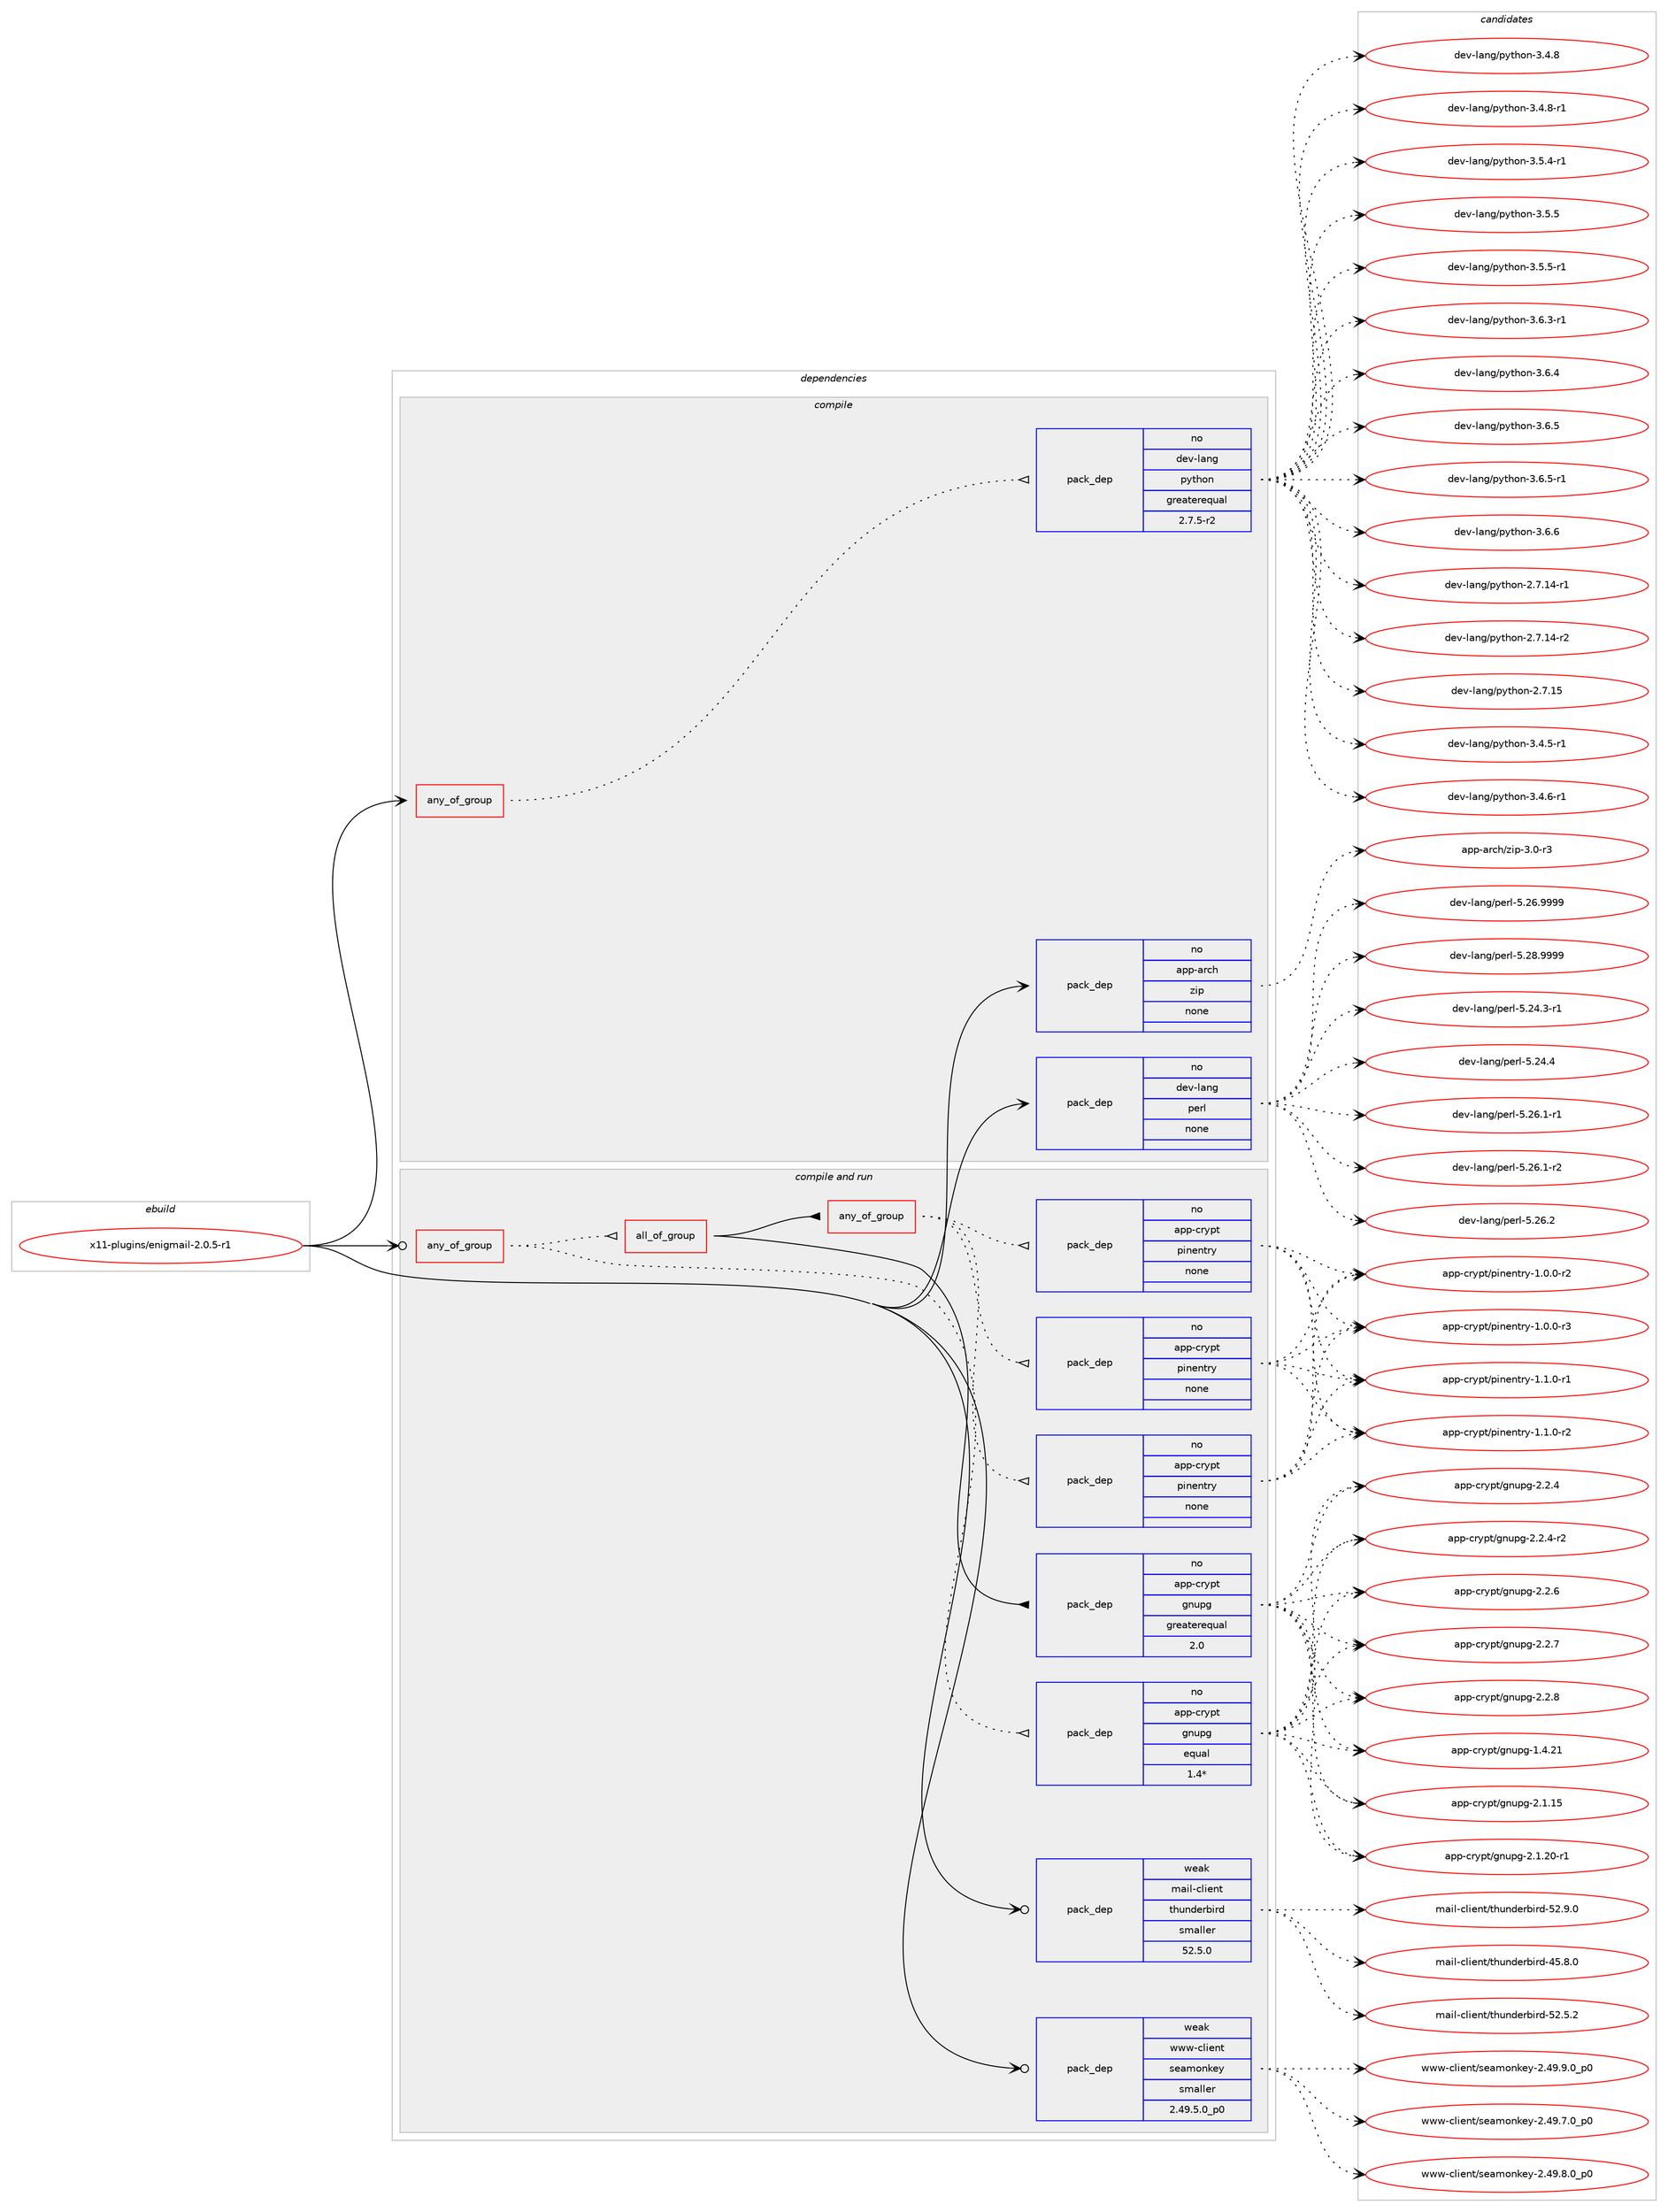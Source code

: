 digraph prolog {

# *************
# Graph options
# *************

newrank=true;
concentrate=true;
compound=true;
graph [rankdir=LR,fontname=Helvetica,fontsize=10,ranksep=1.5];#, ranksep=2.5, nodesep=0.2];
edge  [arrowhead=vee];
node  [fontname=Helvetica,fontsize=10];

# **********
# The ebuild
# **********

subgraph cluster_leftcol {
color=gray;
rank=same;
label=<<i>ebuild</i>>;
id [label="x11-plugins/enigmail-2.0.5-r1", color=red, width=4, href="../x11-plugins/enigmail-2.0.5-r1.svg"];
}

# ****************
# The dependencies
# ****************

subgraph cluster_midcol {
color=gray;
label=<<i>dependencies</i>>;
subgraph cluster_compile {
fillcolor="#eeeeee";
style=filled;
label=<<i>compile</i>>;
subgraph any149 {
dependency10273 [label=<<TABLE BORDER="0" CELLBORDER="1" CELLSPACING="0" CELLPADDING="4"><TR><TD CELLPADDING="10">any_of_group</TD></TR></TABLE>>, shape=none, color=red];subgraph pack7979 {
dependency10274 [label=<<TABLE BORDER="0" CELLBORDER="1" CELLSPACING="0" CELLPADDING="4" WIDTH="220"><TR><TD ROWSPAN="6" CELLPADDING="30">pack_dep</TD></TR><TR><TD WIDTH="110">no</TD></TR><TR><TD>dev-lang</TD></TR><TR><TD>python</TD></TR><TR><TD>greaterequal</TD></TR><TR><TD>2.7.5-r2</TD></TR></TABLE>>, shape=none, color=blue];
}
dependency10273:e -> dependency10274:w [weight=20,style="dotted",arrowhead="oinv"];
}
id:e -> dependency10273:w [weight=20,style="solid",arrowhead="vee"];
subgraph pack7980 {
dependency10275 [label=<<TABLE BORDER="0" CELLBORDER="1" CELLSPACING="0" CELLPADDING="4" WIDTH="220"><TR><TD ROWSPAN="6" CELLPADDING="30">pack_dep</TD></TR><TR><TD WIDTH="110">no</TD></TR><TR><TD>app-arch</TD></TR><TR><TD>zip</TD></TR><TR><TD>none</TD></TR><TR><TD></TD></TR></TABLE>>, shape=none, color=blue];
}
id:e -> dependency10275:w [weight=20,style="solid",arrowhead="vee"];
subgraph pack7981 {
dependency10276 [label=<<TABLE BORDER="0" CELLBORDER="1" CELLSPACING="0" CELLPADDING="4" WIDTH="220"><TR><TD ROWSPAN="6" CELLPADDING="30">pack_dep</TD></TR><TR><TD WIDTH="110">no</TD></TR><TR><TD>dev-lang</TD></TR><TR><TD>perl</TD></TR><TR><TD>none</TD></TR><TR><TD></TD></TR></TABLE>>, shape=none, color=blue];
}
id:e -> dependency10276:w [weight=20,style="solid",arrowhead="vee"];
}
subgraph cluster_compileandrun {
fillcolor="#eeeeee";
style=filled;
label=<<i>compile and run</i>>;
subgraph any150 {
dependency10277 [label=<<TABLE BORDER="0" CELLBORDER="1" CELLSPACING="0" CELLPADDING="4"><TR><TD CELLPADDING="10">any_of_group</TD></TR></TABLE>>, shape=none, color=red];subgraph all17 {
dependency10278 [label=<<TABLE BORDER="0" CELLBORDER="1" CELLSPACING="0" CELLPADDING="4"><TR><TD CELLPADDING="10">all_of_group</TD></TR></TABLE>>, shape=none, color=red];subgraph pack7982 {
dependency10279 [label=<<TABLE BORDER="0" CELLBORDER="1" CELLSPACING="0" CELLPADDING="4" WIDTH="220"><TR><TD ROWSPAN="6" CELLPADDING="30">pack_dep</TD></TR><TR><TD WIDTH="110">no</TD></TR><TR><TD>app-crypt</TD></TR><TR><TD>gnupg</TD></TR><TR><TD>greaterequal</TD></TR><TR><TD>2.0</TD></TR></TABLE>>, shape=none, color=blue];
}
dependency10278:e -> dependency10279:w [weight=20,style="solid",arrowhead="inv"];
subgraph any151 {
dependency10280 [label=<<TABLE BORDER="0" CELLBORDER="1" CELLSPACING="0" CELLPADDING="4"><TR><TD CELLPADDING="10">any_of_group</TD></TR></TABLE>>, shape=none, color=red];subgraph pack7983 {
dependency10281 [label=<<TABLE BORDER="0" CELLBORDER="1" CELLSPACING="0" CELLPADDING="4" WIDTH="220"><TR><TD ROWSPAN="6" CELLPADDING="30">pack_dep</TD></TR><TR><TD WIDTH="110">no</TD></TR><TR><TD>app-crypt</TD></TR><TR><TD>pinentry</TD></TR><TR><TD>none</TD></TR><TR><TD></TD></TR></TABLE>>, shape=none, color=blue];
}
dependency10280:e -> dependency10281:w [weight=20,style="dotted",arrowhead="oinv"];
subgraph pack7984 {
dependency10282 [label=<<TABLE BORDER="0" CELLBORDER="1" CELLSPACING="0" CELLPADDING="4" WIDTH="220"><TR><TD ROWSPAN="6" CELLPADDING="30">pack_dep</TD></TR><TR><TD WIDTH="110">no</TD></TR><TR><TD>app-crypt</TD></TR><TR><TD>pinentry</TD></TR><TR><TD>none</TD></TR><TR><TD></TD></TR></TABLE>>, shape=none, color=blue];
}
dependency10280:e -> dependency10282:w [weight=20,style="dotted",arrowhead="oinv"];
subgraph pack7985 {
dependency10283 [label=<<TABLE BORDER="0" CELLBORDER="1" CELLSPACING="0" CELLPADDING="4" WIDTH="220"><TR><TD ROWSPAN="6" CELLPADDING="30">pack_dep</TD></TR><TR><TD WIDTH="110">no</TD></TR><TR><TD>app-crypt</TD></TR><TR><TD>pinentry</TD></TR><TR><TD>none</TD></TR><TR><TD></TD></TR></TABLE>>, shape=none, color=blue];
}
dependency10280:e -> dependency10283:w [weight=20,style="dotted",arrowhead="oinv"];
}
dependency10278:e -> dependency10280:w [weight=20,style="solid",arrowhead="inv"];
}
dependency10277:e -> dependency10278:w [weight=20,style="dotted",arrowhead="oinv"];
subgraph pack7986 {
dependency10284 [label=<<TABLE BORDER="0" CELLBORDER="1" CELLSPACING="0" CELLPADDING="4" WIDTH="220"><TR><TD ROWSPAN="6" CELLPADDING="30">pack_dep</TD></TR><TR><TD WIDTH="110">no</TD></TR><TR><TD>app-crypt</TD></TR><TR><TD>gnupg</TD></TR><TR><TD>equal</TD></TR><TR><TD>1.4*</TD></TR></TABLE>>, shape=none, color=blue];
}
dependency10277:e -> dependency10284:w [weight=20,style="dotted",arrowhead="oinv"];
}
id:e -> dependency10277:w [weight=20,style="solid",arrowhead="odotvee"];
subgraph pack7987 {
dependency10285 [label=<<TABLE BORDER="0" CELLBORDER="1" CELLSPACING="0" CELLPADDING="4" WIDTH="220"><TR><TD ROWSPAN="6" CELLPADDING="30">pack_dep</TD></TR><TR><TD WIDTH="110">weak</TD></TR><TR><TD>mail-client</TD></TR><TR><TD>thunderbird</TD></TR><TR><TD>smaller</TD></TR><TR><TD>52.5.0</TD></TR></TABLE>>, shape=none, color=blue];
}
id:e -> dependency10285:w [weight=20,style="solid",arrowhead="odotvee"];
subgraph pack7988 {
dependency10286 [label=<<TABLE BORDER="0" CELLBORDER="1" CELLSPACING="0" CELLPADDING="4" WIDTH="220"><TR><TD ROWSPAN="6" CELLPADDING="30">pack_dep</TD></TR><TR><TD WIDTH="110">weak</TD></TR><TR><TD>www-client</TD></TR><TR><TD>seamonkey</TD></TR><TR><TD>smaller</TD></TR><TR><TD>2.49.5.0_p0</TD></TR></TABLE>>, shape=none, color=blue];
}
id:e -> dependency10286:w [weight=20,style="solid",arrowhead="odotvee"];
}
subgraph cluster_run {
fillcolor="#eeeeee";
style=filled;
label=<<i>run</i>>;
}
}

# **************
# The candidates
# **************

subgraph cluster_choices {
rank=same;
color=gray;
label=<<i>candidates</i>>;

subgraph choice7979 {
color=black;
nodesep=1;
choice100101118451089711010347112121116104111110455046554649524511449 [label="dev-lang/python-2.7.14-r1", color=red, width=4,href="../dev-lang/python-2.7.14-r1.svg"];
choice100101118451089711010347112121116104111110455046554649524511450 [label="dev-lang/python-2.7.14-r2", color=red, width=4,href="../dev-lang/python-2.7.14-r2.svg"];
choice10010111845108971101034711212111610411111045504655464953 [label="dev-lang/python-2.7.15", color=red, width=4,href="../dev-lang/python-2.7.15.svg"];
choice1001011184510897110103471121211161041111104551465246534511449 [label="dev-lang/python-3.4.5-r1", color=red, width=4,href="../dev-lang/python-3.4.5-r1.svg"];
choice1001011184510897110103471121211161041111104551465246544511449 [label="dev-lang/python-3.4.6-r1", color=red, width=4,href="../dev-lang/python-3.4.6-r1.svg"];
choice100101118451089711010347112121116104111110455146524656 [label="dev-lang/python-3.4.8", color=red, width=4,href="../dev-lang/python-3.4.8.svg"];
choice1001011184510897110103471121211161041111104551465246564511449 [label="dev-lang/python-3.4.8-r1", color=red, width=4,href="../dev-lang/python-3.4.8-r1.svg"];
choice1001011184510897110103471121211161041111104551465346524511449 [label="dev-lang/python-3.5.4-r1", color=red, width=4,href="../dev-lang/python-3.5.4-r1.svg"];
choice100101118451089711010347112121116104111110455146534653 [label="dev-lang/python-3.5.5", color=red, width=4,href="../dev-lang/python-3.5.5.svg"];
choice1001011184510897110103471121211161041111104551465346534511449 [label="dev-lang/python-3.5.5-r1", color=red, width=4,href="../dev-lang/python-3.5.5-r1.svg"];
choice1001011184510897110103471121211161041111104551465446514511449 [label="dev-lang/python-3.6.3-r1", color=red, width=4,href="../dev-lang/python-3.6.3-r1.svg"];
choice100101118451089711010347112121116104111110455146544652 [label="dev-lang/python-3.6.4", color=red, width=4,href="../dev-lang/python-3.6.4.svg"];
choice100101118451089711010347112121116104111110455146544653 [label="dev-lang/python-3.6.5", color=red, width=4,href="../dev-lang/python-3.6.5.svg"];
choice1001011184510897110103471121211161041111104551465446534511449 [label="dev-lang/python-3.6.5-r1", color=red, width=4,href="../dev-lang/python-3.6.5-r1.svg"];
choice100101118451089711010347112121116104111110455146544654 [label="dev-lang/python-3.6.6", color=red, width=4,href="../dev-lang/python-3.6.6.svg"];
dependency10274:e -> choice100101118451089711010347112121116104111110455046554649524511449:w [style=dotted,weight="100"];
dependency10274:e -> choice100101118451089711010347112121116104111110455046554649524511450:w [style=dotted,weight="100"];
dependency10274:e -> choice10010111845108971101034711212111610411111045504655464953:w [style=dotted,weight="100"];
dependency10274:e -> choice1001011184510897110103471121211161041111104551465246534511449:w [style=dotted,weight="100"];
dependency10274:e -> choice1001011184510897110103471121211161041111104551465246544511449:w [style=dotted,weight="100"];
dependency10274:e -> choice100101118451089711010347112121116104111110455146524656:w [style=dotted,weight="100"];
dependency10274:e -> choice1001011184510897110103471121211161041111104551465246564511449:w [style=dotted,weight="100"];
dependency10274:e -> choice1001011184510897110103471121211161041111104551465346524511449:w [style=dotted,weight="100"];
dependency10274:e -> choice100101118451089711010347112121116104111110455146534653:w [style=dotted,weight="100"];
dependency10274:e -> choice1001011184510897110103471121211161041111104551465346534511449:w [style=dotted,weight="100"];
dependency10274:e -> choice1001011184510897110103471121211161041111104551465446514511449:w [style=dotted,weight="100"];
dependency10274:e -> choice100101118451089711010347112121116104111110455146544652:w [style=dotted,weight="100"];
dependency10274:e -> choice100101118451089711010347112121116104111110455146544653:w [style=dotted,weight="100"];
dependency10274:e -> choice1001011184510897110103471121211161041111104551465446534511449:w [style=dotted,weight="100"];
dependency10274:e -> choice100101118451089711010347112121116104111110455146544654:w [style=dotted,weight="100"];
}
subgraph choice7980 {
color=black;
nodesep=1;
choice9711211245971149910447122105112455146484511451 [label="app-arch/zip-3.0-r3", color=red, width=4,href="../app-arch/zip-3.0-r3.svg"];
dependency10275:e -> choice9711211245971149910447122105112455146484511451:w [style=dotted,weight="100"];
}
subgraph choice7981 {
color=black;
nodesep=1;
choice100101118451089711010347112101114108455346505246514511449 [label="dev-lang/perl-5.24.3-r1", color=red, width=4,href="../dev-lang/perl-5.24.3-r1.svg"];
choice10010111845108971101034711210111410845534650524652 [label="dev-lang/perl-5.24.4", color=red, width=4,href="../dev-lang/perl-5.24.4.svg"];
choice100101118451089711010347112101114108455346505446494511449 [label="dev-lang/perl-5.26.1-r1", color=red, width=4,href="../dev-lang/perl-5.26.1-r1.svg"];
choice100101118451089711010347112101114108455346505446494511450 [label="dev-lang/perl-5.26.1-r2", color=red, width=4,href="../dev-lang/perl-5.26.1-r2.svg"];
choice10010111845108971101034711210111410845534650544650 [label="dev-lang/perl-5.26.2", color=red, width=4,href="../dev-lang/perl-5.26.2.svg"];
choice10010111845108971101034711210111410845534650544657575757 [label="dev-lang/perl-5.26.9999", color=red, width=4,href="../dev-lang/perl-5.26.9999.svg"];
choice10010111845108971101034711210111410845534650564657575757 [label="dev-lang/perl-5.28.9999", color=red, width=4,href="../dev-lang/perl-5.28.9999.svg"];
dependency10276:e -> choice100101118451089711010347112101114108455346505246514511449:w [style=dotted,weight="100"];
dependency10276:e -> choice10010111845108971101034711210111410845534650524652:w [style=dotted,weight="100"];
dependency10276:e -> choice100101118451089711010347112101114108455346505446494511449:w [style=dotted,weight="100"];
dependency10276:e -> choice100101118451089711010347112101114108455346505446494511450:w [style=dotted,weight="100"];
dependency10276:e -> choice10010111845108971101034711210111410845534650544650:w [style=dotted,weight="100"];
dependency10276:e -> choice10010111845108971101034711210111410845534650544657575757:w [style=dotted,weight="100"];
dependency10276:e -> choice10010111845108971101034711210111410845534650564657575757:w [style=dotted,weight="100"];
}
subgraph choice7982 {
color=black;
nodesep=1;
choice9711211245991141211121164710311011711210345494652465049 [label="app-crypt/gnupg-1.4.21", color=red, width=4,href="../app-crypt/gnupg-1.4.21.svg"];
choice9711211245991141211121164710311011711210345504649464953 [label="app-crypt/gnupg-2.1.15", color=red, width=4,href="../app-crypt/gnupg-2.1.15.svg"];
choice97112112459911412111211647103110117112103455046494650484511449 [label="app-crypt/gnupg-2.1.20-r1", color=red, width=4,href="../app-crypt/gnupg-2.1.20-r1.svg"];
choice97112112459911412111211647103110117112103455046504652 [label="app-crypt/gnupg-2.2.4", color=red, width=4,href="../app-crypt/gnupg-2.2.4.svg"];
choice971121124599114121112116471031101171121034550465046524511450 [label="app-crypt/gnupg-2.2.4-r2", color=red, width=4,href="../app-crypt/gnupg-2.2.4-r2.svg"];
choice97112112459911412111211647103110117112103455046504654 [label="app-crypt/gnupg-2.2.6", color=red, width=4,href="../app-crypt/gnupg-2.2.6.svg"];
choice97112112459911412111211647103110117112103455046504655 [label="app-crypt/gnupg-2.2.7", color=red, width=4,href="../app-crypt/gnupg-2.2.7.svg"];
choice97112112459911412111211647103110117112103455046504656 [label="app-crypt/gnupg-2.2.8", color=red, width=4,href="../app-crypt/gnupg-2.2.8.svg"];
dependency10279:e -> choice9711211245991141211121164710311011711210345494652465049:w [style=dotted,weight="100"];
dependency10279:e -> choice9711211245991141211121164710311011711210345504649464953:w [style=dotted,weight="100"];
dependency10279:e -> choice97112112459911412111211647103110117112103455046494650484511449:w [style=dotted,weight="100"];
dependency10279:e -> choice97112112459911412111211647103110117112103455046504652:w [style=dotted,weight="100"];
dependency10279:e -> choice971121124599114121112116471031101171121034550465046524511450:w [style=dotted,weight="100"];
dependency10279:e -> choice97112112459911412111211647103110117112103455046504654:w [style=dotted,weight="100"];
dependency10279:e -> choice97112112459911412111211647103110117112103455046504655:w [style=dotted,weight="100"];
dependency10279:e -> choice97112112459911412111211647103110117112103455046504656:w [style=dotted,weight="100"];
}
subgraph choice7983 {
color=black;
nodesep=1;
choice971121124599114121112116471121051101011101161141214549464846484511450 [label="app-crypt/pinentry-1.0.0-r2", color=red, width=4,href="../app-crypt/pinentry-1.0.0-r2.svg"];
choice971121124599114121112116471121051101011101161141214549464846484511451 [label="app-crypt/pinentry-1.0.0-r3", color=red, width=4,href="../app-crypt/pinentry-1.0.0-r3.svg"];
choice971121124599114121112116471121051101011101161141214549464946484511449 [label="app-crypt/pinentry-1.1.0-r1", color=red, width=4,href="../app-crypt/pinentry-1.1.0-r1.svg"];
choice971121124599114121112116471121051101011101161141214549464946484511450 [label="app-crypt/pinentry-1.1.0-r2", color=red, width=4,href="../app-crypt/pinentry-1.1.0-r2.svg"];
dependency10281:e -> choice971121124599114121112116471121051101011101161141214549464846484511450:w [style=dotted,weight="100"];
dependency10281:e -> choice971121124599114121112116471121051101011101161141214549464846484511451:w [style=dotted,weight="100"];
dependency10281:e -> choice971121124599114121112116471121051101011101161141214549464946484511449:w [style=dotted,weight="100"];
dependency10281:e -> choice971121124599114121112116471121051101011101161141214549464946484511450:w [style=dotted,weight="100"];
}
subgraph choice7984 {
color=black;
nodesep=1;
choice971121124599114121112116471121051101011101161141214549464846484511450 [label="app-crypt/pinentry-1.0.0-r2", color=red, width=4,href="../app-crypt/pinentry-1.0.0-r2.svg"];
choice971121124599114121112116471121051101011101161141214549464846484511451 [label="app-crypt/pinentry-1.0.0-r3", color=red, width=4,href="../app-crypt/pinentry-1.0.0-r3.svg"];
choice971121124599114121112116471121051101011101161141214549464946484511449 [label="app-crypt/pinentry-1.1.0-r1", color=red, width=4,href="../app-crypt/pinentry-1.1.0-r1.svg"];
choice971121124599114121112116471121051101011101161141214549464946484511450 [label="app-crypt/pinentry-1.1.0-r2", color=red, width=4,href="../app-crypt/pinentry-1.1.0-r2.svg"];
dependency10282:e -> choice971121124599114121112116471121051101011101161141214549464846484511450:w [style=dotted,weight="100"];
dependency10282:e -> choice971121124599114121112116471121051101011101161141214549464846484511451:w [style=dotted,weight="100"];
dependency10282:e -> choice971121124599114121112116471121051101011101161141214549464946484511449:w [style=dotted,weight="100"];
dependency10282:e -> choice971121124599114121112116471121051101011101161141214549464946484511450:w [style=dotted,weight="100"];
}
subgraph choice7985 {
color=black;
nodesep=1;
choice971121124599114121112116471121051101011101161141214549464846484511450 [label="app-crypt/pinentry-1.0.0-r2", color=red, width=4,href="../app-crypt/pinentry-1.0.0-r2.svg"];
choice971121124599114121112116471121051101011101161141214549464846484511451 [label="app-crypt/pinentry-1.0.0-r3", color=red, width=4,href="../app-crypt/pinentry-1.0.0-r3.svg"];
choice971121124599114121112116471121051101011101161141214549464946484511449 [label="app-crypt/pinentry-1.1.0-r1", color=red, width=4,href="../app-crypt/pinentry-1.1.0-r1.svg"];
choice971121124599114121112116471121051101011101161141214549464946484511450 [label="app-crypt/pinentry-1.1.0-r2", color=red, width=4,href="../app-crypt/pinentry-1.1.0-r2.svg"];
dependency10283:e -> choice971121124599114121112116471121051101011101161141214549464846484511450:w [style=dotted,weight="100"];
dependency10283:e -> choice971121124599114121112116471121051101011101161141214549464846484511451:w [style=dotted,weight="100"];
dependency10283:e -> choice971121124599114121112116471121051101011101161141214549464946484511449:w [style=dotted,weight="100"];
dependency10283:e -> choice971121124599114121112116471121051101011101161141214549464946484511450:w [style=dotted,weight="100"];
}
subgraph choice7986 {
color=black;
nodesep=1;
choice9711211245991141211121164710311011711210345494652465049 [label="app-crypt/gnupg-1.4.21", color=red, width=4,href="../app-crypt/gnupg-1.4.21.svg"];
choice9711211245991141211121164710311011711210345504649464953 [label="app-crypt/gnupg-2.1.15", color=red, width=4,href="../app-crypt/gnupg-2.1.15.svg"];
choice97112112459911412111211647103110117112103455046494650484511449 [label="app-crypt/gnupg-2.1.20-r1", color=red, width=4,href="../app-crypt/gnupg-2.1.20-r1.svg"];
choice97112112459911412111211647103110117112103455046504652 [label="app-crypt/gnupg-2.2.4", color=red, width=4,href="../app-crypt/gnupg-2.2.4.svg"];
choice971121124599114121112116471031101171121034550465046524511450 [label="app-crypt/gnupg-2.2.4-r2", color=red, width=4,href="../app-crypt/gnupg-2.2.4-r2.svg"];
choice97112112459911412111211647103110117112103455046504654 [label="app-crypt/gnupg-2.2.6", color=red, width=4,href="../app-crypt/gnupg-2.2.6.svg"];
choice97112112459911412111211647103110117112103455046504655 [label="app-crypt/gnupg-2.2.7", color=red, width=4,href="../app-crypt/gnupg-2.2.7.svg"];
choice97112112459911412111211647103110117112103455046504656 [label="app-crypt/gnupg-2.2.8", color=red, width=4,href="../app-crypt/gnupg-2.2.8.svg"];
dependency10284:e -> choice9711211245991141211121164710311011711210345494652465049:w [style=dotted,weight="100"];
dependency10284:e -> choice9711211245991141211121164710311011711210345504649464953:w [style=dotted,weight="100"];
dependency10284:e -> choice97112112459911412111211647103110117112103455046494650484511449:w [style=dotted,weight="100"];
dependency10284:e -> choice97112112459911412111211647103110117112103455046504652:w [style=dotted,weight="100"];
dependency10284:e -> choice971121124599114121112116471031101171121034550465046524511450:w [style=dotted,weight="100"];
dependency10284:e -> choice97112112459911412111211647103110117112103455046504654:w [style=dotted,weight="100"];
dependency10284:e -> choice97112112459911412111211647103110117112103455046504655:w [style=dotted,weight="100"];
dependency10284:e -> choice97112112459911412111211647103110117112103455046504656:w [style=dotted,weight="100"];
}
subgraph choice7987 {
color=black;
nodesep=1;
choice109971051084599108105101110116471161041171101001011149810511410045525346564648 [label="mail-client/thunderbird-45.8.0", color=red, width=4,href="../mail-client/thunderbird-45.8.0.svg"];
choice109971051084599108105101110116471161041171101001011149810511410045535046534650 [label="mail-client/thunderbird-52.5.2", color=red, width=4,href="../mail-client/thunderbird-52.5.2.svg"];
choice109971051084599108105101110116471161041171101001011149810511410045535046574648 [label="mail-client/thunderbird-52.9.0", color=red, width=4,href="../mail-client/thunderbird-52.9.0.svg"];
dependency10285:e -> choice109971051084599108105101110116471161041171101001011149810511410045525346564648:w [style=dotted,weight="100"];
dependency10285:e -> choice109971051084599108105101110116471161041171101001011149810511410045535046534650:w [style=dotted,weight="100"];
dependency10285:e -> choice109971051084599108105101110116471161041171101001011149810511410045535046574648:w [style=dotted,weight="100"];
}
subgraph choice7988 {
color=black;
nodesep=1;
choice119119119459910810510111011647115101971091111101071011214550465257465546489511248 [label="www-client/seamonkey-2.49.7.0_p0", color=red, width=4,href="../www-client/seamonkey-2.49.7.0_p0.svg"];
choice119119119459910810510111011647115101971091111101071011214550465257465646489511248 [label="www-client/seamonkey-2.49.8.0_p0", color=red, width=4,href="../www-client/seamonkey-2.49.8.0_p0.svg"];
choice119119119459910810510111011647115101971091111101071011214550465257465746489511248 [label="www-client/seamonkey-2.49.9.0_p0", color=red, width=4,href="../www-client/seamonkey-2.49.9.0_p0.svg"];
dependency10286:e -> choice119119119459910810510111011647115101971091111101071011214550465257465546489511248:w [style=dotted,weight="100"];
dependency10286:e -> choice119119119459910810510111011647115101971091111101071011214550465257465646489511248:w [style=dotted,weight="100"];
dependency10286:e -> choice119119119459910810510111011647115101971091111101071011214550465257465746489511248:w [style=dotted,weight="100"];
}
}

}
